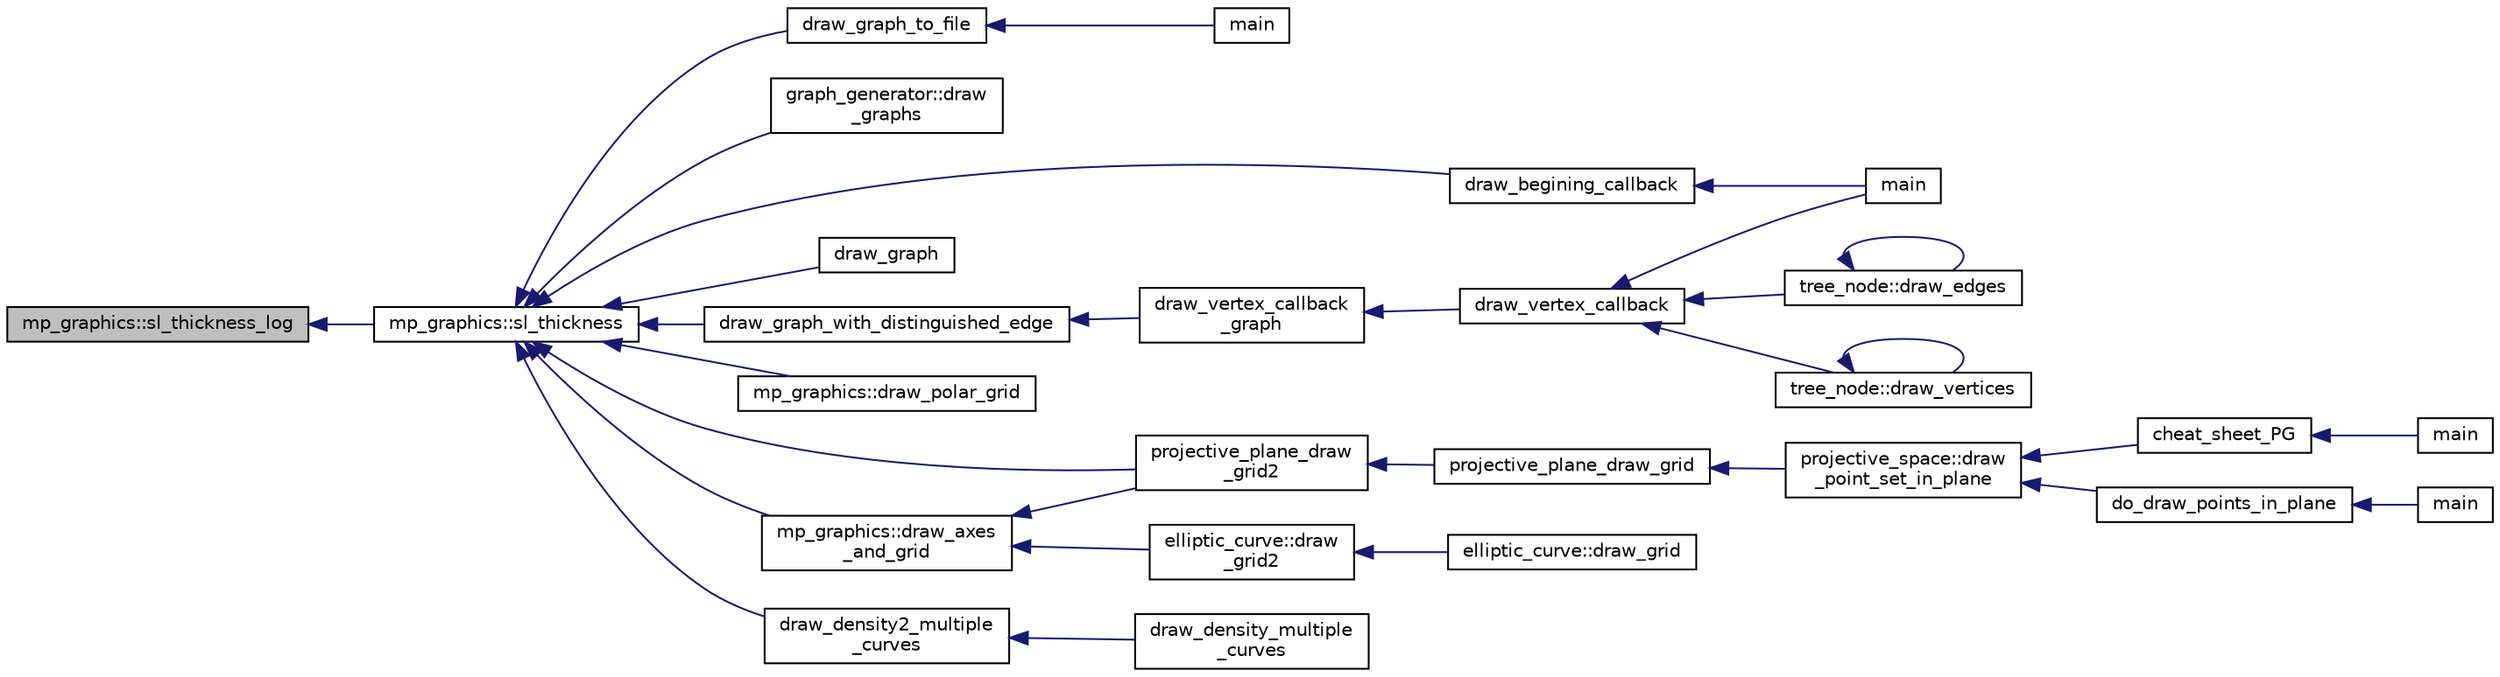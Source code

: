 digraph "mp_graphics::sl_thickness_log"
{
  edge [fontname="Helvetica",fontsize="10",labelfontname="Helvetica",labelfontsize="10"];
  node [fontname="Helvetica",fontsize="10",shape=record];
  rankdir="LR";
  Node7148 [label="mp_graphics::sl_thickness_log",height=0.2,width=0.4,color="black", fillcolor="grey75", style="filled", fontcolor="black"];
  Node7148 -> Node7149 [dir="back",color="midnightblue",fontsize="10",style="solid",fontname="Helvetica"];
  Node7149 [label="mp_graphics::sl_thickness",height=0.2,width=0.4,color="black", fillcolor="white", style="filled",URL="$da/d2c/classmp__graphics.html#ac409a4e038d93b57dc977ceb3259e850"];
  Node7149 -> Node7150 [dir="back",color="midnightblue",fontsize="10",style="solid",fontname="Helvetica"];
  Node7150 [label="draw_graph_to_file",height=0.2,width=0.4,color="black", fillcolor="white", style="filled",URL="$df/d70/apps_2combinatorics_2nauty_8_c.html#a7fdbfdd350aa2be773e04a496e2efe31"];
  Node7150 -> Node7151 [dir="back",color="midnightblue",fontsize="10",style="solid",fontname="Helvetica"];
  Node7151 [label="main",height=0.2,width=0.4,color="black", fillcolor="white", style="filled",URL="$df/d70/apps_2combinatorics_2nauty_8_c.html#a3c04138a5bfe5d72780bb7e82a18e627"];
  Node7149 -> Node7152 [dir="back",color="midnightblue",fontsize="10",style="solid",fontname="Helvetica"];
  Node7152 [label="graph_generator::draw\l_graphs",height=0.2,width=0.4,color="black", fillcolor="white", style="filled",URL="$d9/d91/classgraph__generator.html#aa07ad014571c0dbd09b93ccb99eb648e"];
  Node7149 -> Node7153 [dir="back",color="midnightblue",fontsize="10",style="solid",fontname="Helvetica"];
  Node7153 [label="draw_begining_callback",height=0.2,width=0.4,color="black", fillcolor="white", style="filled",URL="$da/d62/layered__graph__main_8_c.html#ab4a3f5b5357175c191de574049ab3130"];
  Node7153 -> Node7154 [dir="back",color="midnightblue",fontsize="10",style="solid",fontname="Helvetica"];
  Node7154 [label="main",height=0.2,width=0.4,color="black", fillcolor="white", style="filled",URL="$da/d62/layered__graph__main_8_c.html#a217dbf8b442f20279ea00b898af96f52"];
  Node7149 -> Node7155 [dir="back",color="midnightblue",fontsize="10",style="solid",fontname="Helvetica"];
  Node7155 [label="draw_graph",height=0.2,width=0.4,color="black", fillcolor="white", style="filled",URL="$d7/d04/graphics_8h.html#af937131778e8fbd30fd890cf5423f839"];
  Node7149 -> Node7156 [dir="back",color="midnightblue",fontsize="10",style="solid",fontname="Helvetica"];
  Node7156 [label="draw_graph_with_distinguished_edge",height=0.2,width=0.4,color="black", fillcolor="white", style="filled",URL="$d7/d04/graphics_8h.html#a988569053fbe52d7320623c4e27b8aca"];
  Node7156 -> Node7157 [dir="back",color="midnightblue",fontsize="10",style="solid",fontname="Helvetica"];
  Node7157 [label="draw_vertex_callback\l_graph",height=0.2,width=0.4,color="black", fillcolor="white", style="filled",URL="$da/d62/layered__graph__main_8_c.html#a48fa52122e4195a9e84162168e41b79d"];
  Node7157 -> Node7158 [dir="back",color="midnightblue",fontsize="10",style="solid",fontname="Helvetica"];
  Node7158 [label="draw_vertex_callback",height=0.2,width=0.4,color="black", fillcolor="white", style="filled",URL="$da/d62/layered__graph__main_8_c.html#a12172e73c4ca6e742bcac2a0f48e3247"];
  Node7158 -> Node7154 [dir="back",color="midnightblue",fontsize="10",style="solid",fontname="Helvetica"];
  Node7158 -> Node7159 [dir="back",color="midnightblue",fontsize="10",style="solid",fontname="Helvetica"];
  Node7159 [label="tree_node::draw_edges",height=0.2,width=0.4,color="black", fillcolor="white", style="filled",URL="$df/dbf/classtree__node.html#a7ccbb586fde19d382c05065d80501eca"];
  Node7159 -> Node7159 [dir="back",color="midnightblue",fontsize="10",style="solid",fontname="Helvetica"];
  Node7158 -> Node7160 [dir="back",color="midnightblue",fontsize="10",style="solid",fontname="Helvetica"];
  Node7160 [label="tree_node::draw_vertices",height=0.2,width=0.4,color="black", fillcolor="white", style="filled",URL="$df/dbf/classtree__node.html#a8eaf9ec1be67f5e8110b8b38fbe8a7ab"];
  Node7160 -> Node7160 [dir="back",color="midnightblue",fontsize="10",style="solid",fontname="Helvetica"];
  Node7149 -> Node7161 [dir="back",color="midnightblue",fontsize="10",style="solid",fontname="Helvetica"];
  Node7161 [label="mp_graphics::draw_polar_grid",height=0.2,width=0.4,color="black", fillcolor="white", style="filled",URL="$da/d2c/classmp__graphics.html#a6fddb7e055dd8099413f41489342fcff"];
  Node7149 -> Node7162 [dir="back",color="midnightblue",fontsize="10",style="solid",fontname="Helvetica"];
  Node7162 [label="mp_graphics::draw_axes\l_and_grid",height=0.2,width=0.4,color="black", fillcolor="white", style="filled",URL="$da/d2c/classmp__graphics.html#a50758b934912d486ff6e5fcbef74a1d0"];
  Node7162 -> Node7163 [dir="back",color="midnightblue",fontsize="10",style="solid",fontname="Helvetica"];
  Node7163 [label="projective_plane_draw\l_grid2",height=0.2,width=0.4,color="black", fillcolor="white", style="filled",URL="$de/dea/plot_8_c.html#ab39804332acaaaaa6c7f3fd56ac914b3"];
  Node7163 -> Node7164 [dir="back",color="midnightblue",fontsize="10",style="solid",fontname="Helvetica"];
  Node7164 [label="projective_plane_draw_grid",height=0.2,width=0.4,color="black", fillcolor="white", style="filled",URL="$de/dea/plot_8_c.html#a40dac96f82a9acafbf7d017f601b9880"];
  Node7164 -> Node7165 [dir="back",color="midnightblue",fontsize="10",style="solid",fontname="Helvetica"];
  Node7165 [label="projective_space::draw\l_point_set_in_plane",height=0.2,width=0.4,color="black", fillcolor="white", style="filled",URL="$d2/d17/classprojective__space.html#af7dec07dbcf71124f145629e719454f0"];
  Node7165 -> Node7166 [dir="back",color="midnightblue",fontsize="10",style="solid",fontname="Helvetica"];
  Node7166 [label="cheat_sheet_PG",height=0.2,width=0.4,color="black", fillcolor="white", style="filled",URL="$d6/dd8/cheat__sheet___p_g_8_c.html#a11692793a59b9f0d2f21395f5609783d"];
  Node7166 -> Node7167 [dir="back",color="midnightblue",fontsize="10",style="solid",fontname="Helvetica"];
  Node7167 [label="main",height=0.2,width=0.4,color="black", fillcolor="white", style="filled",URL="$d6/dd8/cheat__sheet___p_g_8_c.html#a3c04138a5bfe5d72780bb7e82a18e627"];
  Node7165 -> Node7168 [dir="back",color="midnightblue",fontsize="10",style="solid",fontname="Helvetica"];
  Node7168 [label="do_draw_points_in_plane",height=0.2,width=0.4,color="black", fillcolor="white", style="filled",URL="$d4/d67/geometry_8h.html#ac24aca1e4d3ad6e569b36c65c94dcaad"];
  Node7168 -> Node7169 [dir="back",color="midnightblue",fontsize="10",style="solid",fontname="Helvetica"];
  Node7169 [label="main",height=0.2,width=0.4,color="black", fillcolor="white", style="filled",URL="$d0/d2f/process_8_c.html#a3c04138a5bfe5d72780bb7e82a18e627"];
  Node7162 -> Node7170 [dir="back",color="midnightblue",fontsize="10",style="solid",fontname="Helvetica"];
  Node7170 [label="elliptic_curve::draw\l_grid2",height=0.2,width=0.4,color="black", fillcolor="white", style="filled",URL="$d3/dea/classelliptic__curve.html#a20f858541aed9bfaabdf69b10f18cdbe"];
  Node7170 -> Node7171 [dir="back",color="midnightblue",fontsize="10",style="solid",fontname="Helvetica"];
  Node7171 [label="elliptic_curve::draw_grid",height=0.2,width=0.4,color="black", fillcolor="white", style="filled",URL="$d3/dea/classelliptic__curve.html#afa9d40e1a626257ad802bdb5a157ad0a"];
  Node7149 -> Node7172 [dir="back",color="midnightblue",fontsize="10",style="solid",fontname="Helvetica"];
  Node7172 [label="draw_density2_multiple\l_curves",height=0.2,width=0.4,color="black", fillcolor="white", style="filled",URL="$de/dea/plot_8_c.html#ac9b4203b5c6e28f5af87331deeb2142b"];
  Node7172 -> Node7173 [dir="back",color="midnightblue",fontsize="10",style="solid",fontname="Helvetica"];
  Node7173 [label="draw_density_multiple\l_curves",height=0.2,width=0.4,color="black", fillcolor="white", style="filled",URL="$de/dea/plot_8_c.html#ae8316e657aaea4fb3b6056fa2079764e"];
  Node7149 -> Node7163 [dir="back",color="midnightblue",fontsize="10",style="solid",fontname="Helvetica"];
}
